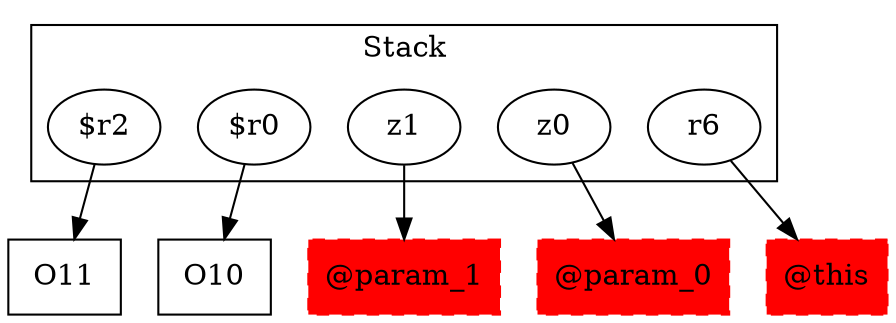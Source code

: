 digraph sample {
  rankDir="LR";
  subgraph cluster_0 {
    label="Stack"
    "$r2"; "$r0"; "z1"; "z0"; "r6"; 
  }
  "$r2" -> { O11[shape=box]};
  "$r0" -> { O10[shape=box]};
  "z1" -> { "@param_1"[shape=box]};
  "z0" -> { "@param_0"[shape=box]};
  "r6" -> { "@this"[shape=box]};
  "@this"[shape=box, style="filled,dashed"];
  "@param_0"[shape=box, style="filled,dashed"];
  "@param_1"[shape=box, style="filled,dashed"];
  "@this"[color="red"];
  "@param_0"[color="red"];
  "@param_1"[color="red"];
}
